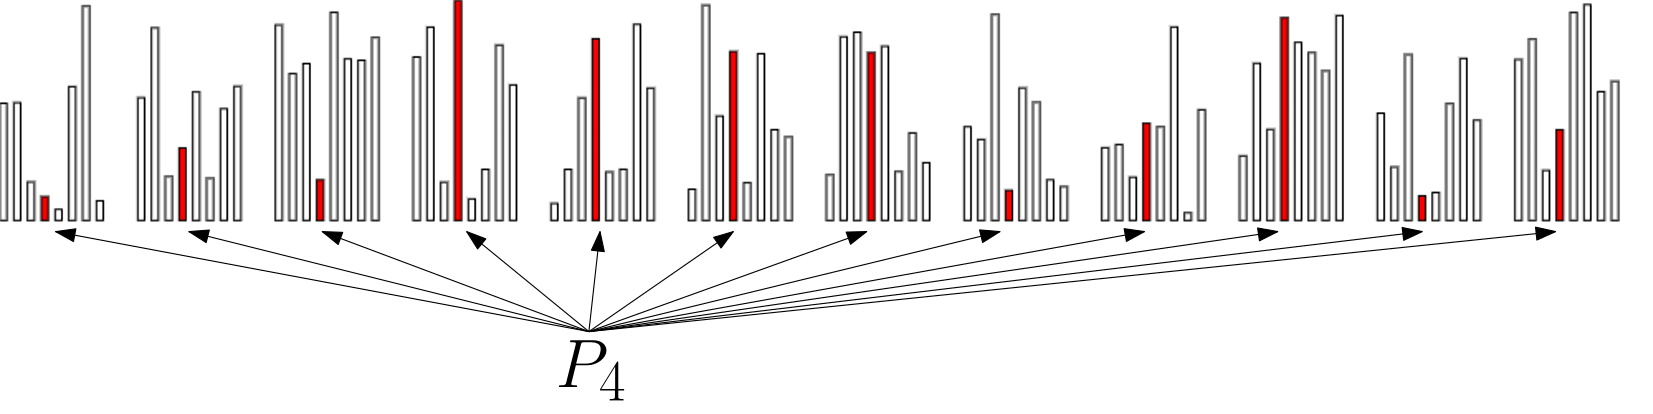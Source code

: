 <?xml version="1.0"?>
<!DOCTYPE ipe SYSTEM "ipe.dtd">
<ipe version="70212" creator="Ipe 7.2.12">
<info created="D:20190929230327" modified="D:20190929230327"/>
<bitmap id="1" width="1000" height="250" BitsPerComponent="8" ColorSpace="DeviceRGB" Filter="FlateDecode" length="4412" encoding="base64">
eNrt3U/IpVUBx/FbzFQovk5YLTKrQYrgFUyIoIaggtQUG128MZSLpFo4Qas2YdhA0qZV0Lio
sIWFNAsr0ZSggqggAhN8IQqxIltUUBuHaqKm0708l3Pmed/x/jvPPec8nw93YcPMnefe+3vP
883548WLwHLOnDlz59VXzx97N9/sPQEAgAK7/cxkcnH6ODeZ6HYAANDtbNzDPd4TAF7S/v7+
XSnvSWii2yJ7e3veE3Q7m/0E7444ZABYsNt3d3cf7UxCCbilTj0xde7cObdUdDs5DpnZPztk
AFiq2+f/U7e7paLbccgAoNvdUhnAX3p0Ow4ZAHS7WyoFfoKvjbT3Cep2hwwAbd8m3hiZ3yZ0
u1uqT1C3Y6JscQzxXw1hDGT1XI/3pOTbxB+m4tuEbndL9QnqdkyU7Y5h9ldDGAO5heq7PqL6
qrtN6Ha3VJ+gbsdEMQZKGMPtJ07MHznOdtWn252i+AR1OyaKMbCRs/3x6SPT2a76dLtTFJ+g
bsdEMQbKP9tVn253iuIT1O2YKMaAbke3O0Ub82AqvMM+Qd0+vHD03ZJyyOCOg25HtztFiYW9
3dsJ761u/1OPbh+m28MUn+oMfPQ5ZDCGzX45P5PS7bpdt3uvhvGxVI6s3Xq3h9XN/lm3z74G
Xx9Z5GtQt9d+85JqGMPGv5xv7NRbMrod3V7dKRo+jm90MmWtbq89IHW7bscdh/ZaVLej22vs
9txZq9t1O7oddxxfzrpd9el2p6hu1+263Y1eqq1wMrws0t7RZwy6Xbej23W7btftul23N3My
/HeqyaPPGHS7bke363bdrtt1u26v6G3/UWo8R58x6Hbdjm7X7bo96ycYnuf9kRxj0O2LO9+j
22vsq/d14rddt+t2Larb0e26Xbev2e3BD6cyjUG3L/VeXXH06Pyxznml20vrK92u27Wobm/g
y/kDkfXzQ7frdt1e2hh0+3Lv1c7Oxe6163bd7o6DbtftpX05/2AqU374BHW7btftul2363bd
rtuL7fbwAm9Mea+a/3LW7bpdt+v2vp/06HapptuNQbeX1u3hBT7Tqffo8+Ws23W7btft63R7
eKb3RCr4u3d0u27vnuqLKXcc3d52t2/kBao+3e5t1+26vepur+zvzNTtuj16qs926k413a7b
dbuA1O26Xbfrdt2u25vu9kZSTbfrdt0uIHW7btftul23t9Ltj6QqPRl0u27X7bpdQOp23a7b
dbtub7vbd6+77tTOzuyxt7Mznm4Pb9Q9e3vxQ7ej2+f/fCo1nv/Dq9t9grpdt+t23V5yt+93
L3yRbv//f6MqVW+3h7U/1D1y/BtI3a7b6+328O3zX4Yr/xeqHugRkLpdt+v2Mrv93z26Xbdn
7fbwAs93CjnbV+72rL9zQLfr9qq7vaLfYBZe332R9tau23W7bm+m28PzHIms8zWo23V7pb8a
rtt1u24febcP8EvYz6Z0u27X7ZV2e/h5b0rNf8j5npK/BnW7btftuh3drtsPe4E3dDK9wC+k
kvNKt+t23b7RtT/dueToi38ncOFfg7pdt+t23Y5u1+3beoHhp/hc59LzSrfr9nF3+4WeHGu/
XDPodt2u23W7btfty1/Vz1O6vaVur6gZdLtuH/IFhu98NLJo1up23a7bdbs7jm7f9lW9q7PO
2a7bdbtu1+0VdfsqWavbdbtu1+3uOLq9qqvS7bpdt+t23a7bdbtu1+3uOLpdt+t23a7bdbtu
1+26Xbfrdt2u23W7btftul2363bdrtt1u25Hty/7hXM6pdt1u27X7bpdt+t23a7bdbtuL7Db
g7OdQqpPt+t23d5Mt4f3/A2RdbNWt+t23a7b3XF0+7i7vbTq0+26Xbe31O3BH6c2kLW6Xbfr
dt3ujqPbdbtu1+26XbcPuHbdrtt1u27X7eh23a7bdbtu1+26Xbfrdt2u23W7btftut0pqtt1
u27X7bpdt+t23a7bdfu2muHbPbpdt+t23a7bdbtu1+26Xbfr9gKb4cOR9g4Z3a7bdftve3S7
btftul2363bdXmUzNHHI/K5Htx/msR7d3na3h6t6S6Sg+6Bu1+26Hd2u23X7+Lo9vPA3R3K8
7c10e7iqOyLrXJVur6XbC70P5u/2X/Todt1eVMl8t0e363bdrtvH0O253/aWun1TV6XbdXvh
3R6+/Z2RHF+Dul23rzWG3d2TkfZ+O6Vu1+26Xbfrdt2u23X7OgGp23V7Od3e9h+D0u26Xbev
8Am+2KPb6yrkm1I5Ylu363bdrtt1u27X7bpdt2+9GcK3XxkpJGt1+1JP9XQnU2zrdt2u23W7
btftul236/YSur3ArNXtrT6Vbtftul2363bdrtt1u27X7aV1e/h5v5rS7bpdt899v0e363bd
rtt1u27X7bp9W90efvZPdjI1g27X7ZV2e7ikD0aSq9Ltul2363bdrtt1u24fvNtzN4Nu1+31
dvuhV6Xbdbtu1+26Xbfr9i11+4XU/KoeSul23a7bdbtu1+26/fLv1b0p3a7bdbtu3+zbfjRy
yVXd06n3bdftul2363bdrtsH6/bgwU69vxqu23X7Ik91S2TgFzjmbt/irnS7btftul236/bG
uj3rzUu36/Zyuj14aqrJgNTtul2363bdrtt1u27X7bq9mW5vOCB1u25f5EZ/Z0q363bdrtt1
u25vr9uf69Htul236/bquj38kO90Br4q3a7bdbtu1+26fbBCvj5SyB+Q1O26Xbfr9mW7fVtX
pdt1u27X7bpdtw9XyOX9xSZ1dft/enS7btftul2363bdrtt1u27X7aV1e3iql0cGftt1u27X
7bpdt+v27XZ7+HmfSOl23a7bdXux3b7Ft12363bdrtt1u27fereHn/22TnJVul2363bdrtt1
u27X7bpdt+v2krr94KvS7bpdt+t23a7bdbtu1+26Xbfrdt2u23W7bm+6229NDVkyul2363bd
rtt1u27X7bpdt+v2xW/0T3YGLhndrtt1u27X7bpdt+v2Jrv97cePx48ca9ft4+z2bZWMbtft
ul2363bdrtt1e5PdHtb+q8lk9si0dt2u23W7btftul2363bdPuZuD1d1IqXbV+v2A9ceXt2H
IjluE7pdt+t23a7bdbtu1+3ldPu/enT7Zl/gTzuZSmbM3R58byrTbWKYtf+4R7frdt2u23W7
btftuv3AF/iKSI4XOPJuz10yI+/2rLeJwdb+3sg6a9fttXd7WPubrrlm/ljnE9Ttul2363bd
3mS3536BZXb7Cz26XbcXdaPX7ePs9rD2308fa65dt+t23a7bdbtub6bbwzNdGynotzTrdt2u
28fd7RtZu27X7bpdt+t23d5Stxf6RxF1u27X7bpdt+t23a7bdbtuX2btn0jpdt2u23W7btft
ul2363bdrtsL7Pbga516S6bMVPtNj27X7bpdt+t23a7bdbtu1+1bP9t1e/8FvjWy1o1et+t2
3a7bdbtu1+26Xbfrdt0+/AvU7bpdt+t23a7bdbtu1+26Xbfr9q36c49u1+26Xbfrdt2u23W7
btftur20bg+X9LrIwCWj23W7btftul2363bdrtt1u26P/bqnhJLR7bpdt+v2oro9fOdrjx2L
H7pdt+t23a7bdfvA3R6u6m2RQkpGt+t23a7bS+v2UDIvTCazx7pPpdt1u27X7bpdt7dSMrpd
t+t23V5gtx9YMrpdt+t23a7bdbtu1+26Xbfrdt2u23W7btftul2363bdrtt1u27X7bpdt+t2
3a7bdXvh3f7LHt2u23W7btftul2363bdrtt1e2ndHp7nHZF17zi6Xbfrdt2u23W7btftul23
6/ayA1K363bdrtt1u27X7bpdt+t23a7bdbtu1+26Xbfrdt2u26vu9r/16Hbdrtt1u27X7bpd
t+t23a7bS+v28FSvjgy8K92u23W7btftul2363bdrtt1+8Br1+26Xbfrdt2u23W7btftul23
63bdrtur6PYvpQq5pep23a7bdXst3X6hp4RuP9+z8W7/a49u1+26Xbfr9txr/0ynnFuqbtft
ul2319Lt4ac4GhnybL/8VV0RWeiqluz28DyviQx8tut23a7bdfs4u73AW+p2S+brKd2u23W7
bt/u2z7QGA5Z+wOpHEefbq+l2/dS7ZWMbtftur26bg8/5OOdRc523a7bdbtub7jbw1Pd11nz
Ber22rs9fPu5jm7X7bpdt5dcMrpdt+t23T7Obt/YKarbN7H2Uyklo9t1u7Xrdt0+nm4Pl/TR
lG7X7bpdt5d8S32ko2R0+4Fv++Mp3W7tul23t9TtwTc7a5bM6ZRu1+26XbcrGd0+9Jfz7u7t
nUwlo9t1u27X7Vvs9g2WzNlOvWu/++TJ+FH42nW7btftSmYr3R6+812pcro9d8nodt2u27fb
7V9JFfLXb9bY7W2s/eHJZPYof+0rXNVjPbpdt+t2JbPaC3y0U9CXs263dt3eereHb/9Up5y/
Nl+3W3umQ+aOyEue7bp9hN0enud4pOq1K5ms3V7il7Nut3bdPoJuL/A/d6Xbrb2Es123j7Pb
g+enRrV23a7bdbtuVzK6Xbdbu27X7dV1+wjXrts38gI/nWrvbNftul3J6Hbdbu26XbfrdiXT
QLeHb/9yp8mzXbfrdiWj23W7tet23b7gC3xVxNqVzFJX9a2Us12363bdrtt1u7Xrdt2ede3/
mLJ2JbPC2j9y1VWzh7Ndt4+z21/ssXbdrtutXbfrdmtXMgV2u7Xr9ouj/11hV0asXbfrdmvX
7brd2pWMbtft1l5mt1t7k90enufz998fP3S7tet23W7tul2363bdXv7aX3nkSPyw9jF0e1j7
/JGjZHS7tZd/tj+b0u3Wrtt1u27X7VWs/Z+Tyexh7ePp9qz/BlK3W3sVZ/sNnULOdt1u7UrG
2nW7tVu7bh/+dw4cS1m7tTvbdbu1W7uzXbdbu7Xr9gK7PfyQv3es3dqd7Quu/WzK2q1dyVi7
brd2a9fttfxJPWtXMmM72093rN3alYy163Zrt3bdrtutXck4263d2q3d2nW7tTvbdbu1W7uz
3dqt3dqtXbdbu7Xr9nxrf3fK2q1dyVi7tVu7tet2a7d2Z3uB3R5+yM861m7tSsbard3arV23
W7u1O9uL7XZrt3YlY+3Wbu3WPra135qydmt3tut2a7d2Z7u1W7u1W3uZa3+yY+3W7mzX7dZu
7c52a7d2a7d2a7d2a9ft1m7tznZrt3Zrt3Zrt3Zrt/ZCun1/qn9V+53+Vc30174/ffTXvvRT
LXlVq619Y1e1s7PfvfZML/Cwp1p57Zu5qunaZ4/+2je2q4OeauWz3dqt3dqt3dqt3dqtvca1
z36WuUuuKnbg9w/iqwqvff64ZO1LP9WSV7Xa2jd2VdELD48cL/Cwp1rzE1/3qtIXnuMFHvZU
q53t1m7t1m7t1m7t1m7tla4dAAAAAAAAAAAAAAAAAAAAAAAAAAAAAAAAAAAAAAAAAAAAAAAA
AAAAAAAAAAAAAAAAAAAAAAAAAAAAAAAAAAAAAAAAAAAAAAAAAAAAAAAAAAAAAAAAAAAAAAAA
AAAAAAAAAAAAAAAAAAAAAAAAAAAAAAAAAAAAAAAAAAAAAAAAAAAAAAAAAAAAAAAAAAAAAAAA
AAAAAAAAAAAAAAAAAAAAAAAAAAAAAAAAAAAAAAAAAAAAAAAAAAAAAAAAAAAAAAAAAAAAAAAA
AAAAAAAAAAAAAAAAAAAAAAAAAAAAAAAAAAAAAAAAAAAAAAAAAAAAAAAAAAAAAAAAAAAAAAAA
AAAAAAAAAAAAAAAAAAAAAAAAAAAAAAAAAAAAAAAAAAAAAAAAAAAAAAAAAAAAAAAAAAAAAAAA
AAAAAAAAAAAAAAAAAAAAAAAAAAAAAAAAAAAAAAAAoGH/A2VeNy0=
</bitmap>
<ipestyle name="basic">
<symbol name="arrow/arc(spx)">
<path stroke="sym-stroke" fill="sym-stroke" pen="sym-pen">
0 0 m
-1 0.333 l
-1 -0.333 l
h
</path>
</symbol>
<symbol name="arrow/farc(spx)">
<path stroke="sym-stroke" fill="white" pen="sym-pen">
0 0 m
-1 0.333 l
-1 -0.333 l
h
</path>
</symbol>
<symbol name="arrow/ptarc(spx)">
<path stroke="sym-stroke" fill="sym-stroke" pen="sym-pen">
0 0 m
-1 0.333 l
-0.8 0 l
-1 -0.333 l
h
</path>
</symbol>
<symbol name="arrow/fptarc(spx)">
<path stroke="sym-stroke" fill="white" pen="sym-pen">
0 0 m
-1 0.333 l
-0.8 0 l
-1 -0.333 l
h
</path>
</symbol>
<symbol name="mark/circle(sx)" transformations="translations">
<path fill="sym-stroke">
0.6 0 0 0.6 0 0 e
0.4 0 0 0.4 0 0 e
</path>
</symbol>
<symbol name="mark/disk(sx)" transformations="translations">
<path fill="sym-stroke">
0.6 0 0 0.6 0 0 e
</path>
</symbol>
<symbol name="mark/fdisk(sfx)" transformations="translations">
<group>
<path fill="sym-fill">
0.5 0 0 0.5 0 0 e
</path>
<path fill="sym-stroke" fillrule="eofill">
0.6 0 0 0.6 0 0 e
0.4 0 0 0.4 0 0 e
</path>
</group>
</symbol>
<symbol name="mark/box(sx)" transformations="translations">
<path fill="sym-stroke" fillrule="eofill">
-0.6 -0.6 m
0.6 -0.6 l
0.6 0.6 l
-0.6 0.6 l
h
-0.4 -0.4 m
0.4 -0.4 l
0.4 0.4 l
-0.4 0.4 l
h
</path>
</symbol>
<symbol name="mark/square(sx)" transformations="translations">
<path fill="sym-stroke">
-0.6 -0.6 m
0.6 -0.6 l
0.6 0.6 l
-0.6 0.6 l
h
</path>
</symbol>
<symbol name="mark/fsquare(sfx)" transformations="translations">
<group>
<path fill="sym-fill">
-0.5 -0.5 m
0.5 -0.5 l
0.5 0.5 l
-0.5 0.5 l
h
</path>
<path fill="sym-stroke" fillrule="eofill">
-0.6 -0.6 m
0.6 -0.6 l
0.6 0.6 l
-0.6 0.6 l
h
-0.4 -0.4 m
0.4 -0.4 l
0.4 0.4 l
-0.4 0.4 l
h
</path>
</group>
</symbol>
<symbol name="mark/cross(sx)" transformations="translations">
<group>
<path fill="sym-stroke">
-0.43 -0.57 m
0.57 0.43 l
0.43 0.57 l
-0.57 -0.43 l
h
</path>
<path fill="sym-stroke">
-0.43 0.57 m
0.57 -0.43 l
0.43 -0.57 l
-0.57 0.43 l
h
</path>
</group>
</symbol>
<symbol name="arrow/fnormal(spx)">
<path stroke="sym-stroke" fill="white" pen="sym-pen">
0 0 m
-1 0.333 l
-1 -0.333 l
h
</path>
</symbol>
<symbol name="arrow/pointed(spx)">
<path stroke="sym-stroke" fill="sym-stroke" pen="sym-pen">
0 0 m
-1 0.333 l
-0.8 0 l
-1 -0.333 l
h
</path>
</symbol>
<symbol name="arrow/fpointed(spx)">
<path stroke="sym-stroke" fill="white" pen="sym-pen">
0 0 m
-1 0.333 l
-0.8 0 l
-1 -0.333 l
h
</path>
</symbol>
<symbol name="arrow/linear(spx)">
<path stroke="sym-stroke" pen="sym-pen">
-1 0.333 m
0 0 l
-1 -0.333 l
</path>
</symbol>
<symbol name="arrow/fdouble(spx)">
<path stroke="sym-stroke" fill="white" pen="sym-pen">
0 0 m
-1 0.333 l
-1 -0.333 l
h
-1 0 m
-2 0.333 l
-2 -0.333 l
h
</path>
</symbol>
<symbol name="arrow/double(spx)">
<path stroke="sym-stroke" fill="sym-stroke" pen="sym-pen">
0 0 m
-1 0.333 l
-1 -0.333 l
h
-1 0 m
-2 0.333 l
-2 -0.333 l
h
</path>
</symbol>
<pen name="heavier" value="0.8"/>
<pen name="fat" value="1.2"/>
<pen name="ultrafat" value="2"/>
<symbolsize name="large" value="5"/>
<symbolsize name="small" value="2"/>
<symbolsize name="tiny" value="1.1"/>
<arrowsize name="large" value="10"/>
<arrowsize name="small" value="5"/>
<arrowsize name="tiny" value="3"/>
<color name="red" value="1 0 0"/>
<color name="green" value="0 1 0"/>
<color name="blue" value="0 0 1"/>
<color name="yellow" value="1 1 0"/>
<color name="orange" value="1 0.647 0"/>
<color name="gold" value="1 0.843 0"/>
<color name="purple" value="0.627 0.125 0.941"/>
<color name="gray" value="0.745"/>
<color name="brown" value="0.647 0.165 0.165"/>
<color name="navy" value="0 0 0.502"/>
<color name="pink" value="1 0.753 0.796"/>
<color name="seagreen" value="0.18 0.545 0.341"/>
<color name="turquoise" value="0.251 0.878 0.816"/>
<color name="violet" value="0.933 0.51 0.933"/>
<color name="darkblue" value="0 0 0.545"/>
<color name="darkcyan" value="0 0.545 0.545"/>
<color name="darkgray" value="0.663"/>
<color name="darkgreen" value="0 0.392 0"/>
<color name="darkmagenta" value="0.545 0 0.545"/>
<color name="darkorange" value="1 0.549 0"/>
<color name="darkred" value="0.545 0 0"/>
<color name="lightblue" value="0.678 0.847 0.902"/>
<color name="lightcyan" value="0.878 1 1"/>
<color name="lightgray" value="0.827"/>
<color name="lightgreen" value="0.565 0.933 0.565"/>
<color name="lightyellow" value="1 1 0.878"/>
<dashstyle name="dashed" value="[4] 0"/>
<dashstyle name="dotted" value="[1 3] 0"/>
<dashstyle name="dash dotted" value="[4 2 1 2] 0"/>
<dashstyle name="dash dot dotted" value="[4 2 1 2 1 2] 0"/>
<textsize name="large" value="\large"/>
<textsize name="Large" value="\Large"/>
<textsize name="LARGE" value="\LARGE"/>
<textsize name="huge" value="\huge"/>
<textsize name="Huge" value="\Huge"/>
<textsize name="small" value="\small"/>
<textsize name="footnote" value="\footnotesize"/>
<textsize name="tiny" value="\tiny"/>
<textstyle name="center" begin="\begin{center}" end="\end{center}"/>
<textstyle name="itemize" begin="\begin{itemize}" end="\end{itemize}"/>
<textstyle name="item" begin="\begin{itemize}\item{}" end="\end{itemize}"/>
<gridsize name="4 pts" value="4"/>
<gridsize name="8 pts (~3 mm)" value="8"/>
<gridsize name="16 pts (~6 mm)" value="16"/>
<gridsize name="32 pts (~12 mm)" value="32"/>
<gridsize name="10 pts (~3.5 mm)" value="10"/>
<gridsize name="20 pts (~7 mm)" value="20"/>
<gridsize name="14 pts (~5 mm)" value="14"/>
<gridsize name="28 pts (~10 mm)" value="28"/>
<gridsize name="56 pts (~20 mm)" value="56"/>
<anglesize name="90 deg" value="90"/>
<anglesize name="60 deg" value="60"/>
<anglesize name="45 deg" value="45"/>
<anglesize name="30 deg" value="30"/>
<anglesize name="22.5 deg" value="22.5"/>
<opacity name="10%" value="0.1"/>
<opacity name="30%" value="0.3"/>
<opacity name="50%" value="0.5"/>
<opacity name="75%" value="0.75"/>
<tiling name="falling" angle="-60" step="4" width="1"/>
<tiling name="rising" angle="30" step="4" width="1"/>
</ipestyle>
<page>
<layer name="alpha"/>
<view layers="alpha" active="alpha"/>
<image layer="alpha" rect="0 346.625 595 495.375" bitmap="1"/>
<text matrix="1 0 0 1 -8 8" transformations="translations" pos="208 348" stroke="black" type="label" width="25.618" height="16.939" depth="4.78" valign="baseline" size="Huge" style="math">P_4</text>
<group>
<path matrix="1 0 0 0.692308 0 126.769" stroke="black" arrow="normal/normal">
212 360 m
20 412 l
</path>
<path matrix="1 0 0 0.692308 0 126.769" stroke="black" arrow="normal/normal">
212 360 m
68 412 l
</path>
<path matrix="1 0 0 0.692308 0 126.769" stroke="black" arrow="normal/normal">
212 360 m
116 412 l
</path>
<path matrix="1 0 0 0.692308 0 126.769" stroke="black" arrow="normal/normal">
212 360 m
168 412 l
</path>
<path matrix="1 0 0 0.692308 0 126.769" stroke="black" arrow="normal/normal">
212 360 m
216 412 l
</path>
<path matrix="1 0 0 0.692308 0 126.769" stroke="black" arrow="normal/normal">
212 360 m
264 412 l
</path>
<path matrix="1 0 0 0.692308 0 126.769" stroke="black" arrow="normal/normal">
212 360 m
312 412 l
</path>
<path matrix="1 0 0 0.692308 0 126.769" stroke="black" arrow="normal/normal">
212 360 m
360 412 l
</path>
<path matrix="1 0 0 0.692308 0 126.769" stroke="black" arrow="normal/normal">
212 360 m
460 412 l
</path>
<path matrix="1 0 0 0.692308 0 126.769" stroke="black" arrow="normal/normal">
212 360 m
412 412 l
</path>
<path matrix="1 0 0 0.692308 0 126.769" stroke="black" arrow="normal/normal">
212 360 m
512 412 l
</path>
<path matrix="1 0 0 0.692308 0 126.769" stroke="black" arrow="normal/normal">
212 360 m
560 412 l
</path>
</group>
</page>
</ipe>
